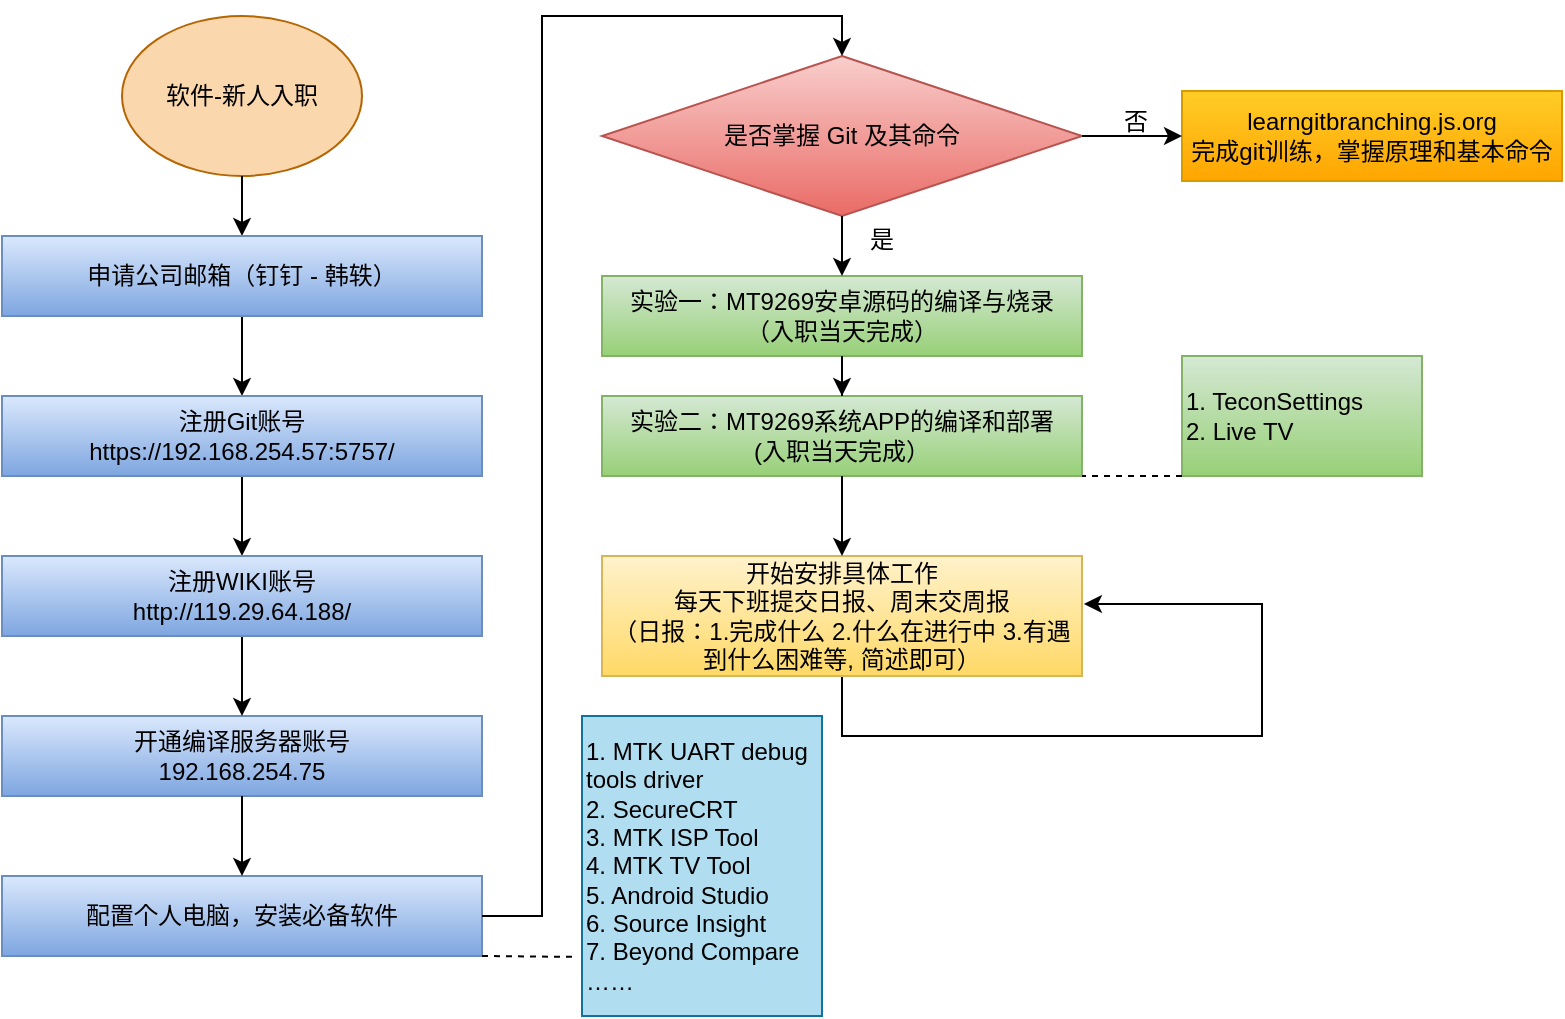 <mxfile version="20.1.2" type="github">
  <diagram id="5cb1daBF80GTj0REnkLk" name="第 1 页">
    <mxGraphModel dx="1038" dy="634" grid="0" gridSize="10" guides="1" tooltips="1" connect="1" arrows="1" fold="1" page="1" pageScale="1" pageWidth="827" pageHeight="1169" math="0" shadow="0">
      <root>
        <mxCell id="0" />
        <mxCell id="1" parent="0" />
        <mxCell id="D6tjtGbjB5FS4-WhxPt_-48" value="" style="group" vertex="1" connectable="0" parent="1">
          <mxGeometry x="19" y="10" width="780" height="500" as="geometry" />
        </mxCell>
        <mxCell id="D6tjtGbjB5FS4-WhxPt_-1" value="软件-新人入职" style="ellipse;whiteSpace=wrap;html=1;fillColor=#fad7ac;strokeColor=#b46504;" vertex="1" parent="D6tjtGbjB5FS4-WhxPt_-48">
          <mxGeometry x="60" width="120" height="80" as="geometry" />
        </mxCell>
        <mxCell id="D6tjtGbjB5FS4-WhxPt_-2" value="申请公司邮箱（钉钉 - 韩轶）" style="whiteSpace=wrap;html=1;" vertex="1" parent="D6tjtGbjB5FS4-WhxPt_-48">
          <mxGeometry y="110" width="240" height="40" as="geometry" />
        </mxCell>
        <mxCell id="D6tjtGbjB5FS4-WhxPt_-3" value="" style="edgeStyle=orthogonalEdgeStyle;rounded=0;orthogonalLoop=1;jettySize=auto;html=1;" edge="1" parent="D6tjtGbjB5FS4-WhxPt_-48" source="D6tjtGbjB5FS4-WhxPt_-1" target="D6tjtGbjB5FS4-WhxPt_-2">
          <mxGeometry relative="1" as="geometry" />
        </mxCell>
        <mxCell id="D6tjtGbjB5FS4-WhxPt_-4" value="注册Git账号&lt;br&gt;https://192.168.254.57:5757/" style="whiteSpace=wrap;html=1;" vertex="1" parent="D6tjtGbjB5FS4-WhxPt_-48">
          <mxGeometry y="190" width="240" height="40" as="geometry" />
        </mxCell>
        <mxCell id="D6tjtGbjB5FS4-WhxPt_-5" value="" style="edgeStyle=orthogonalEdgeStyle;rounded=0;orthogonalLoop=1;jettySize=auto;html=1;" edge="1" parent="D6tjtGbjB5FS4-WhxPt_-48" source="D6tjtGbjB5FS4-WhxPt_-2" target="D6tjtGbjB5FS4-WhxPt_-4">
          <mxGeometry relative="1" as="geometry" />
        </mxCell>
        <mxCell id="D6tjtGbjB5FS4-WhxPt_-6" value="注册WIKI账号&lt;br&gt;http://119.29.64.188/" style="whiteSpace=wrap;html=1;" vertex="1" parent="D6tjtGbjB5FS4-WhxPt_-48">
          <mxGeometry y="270" width="240" height="40" as="geometry" />
        </mxCell>
        <mxCell id="D6tjtGbjB5FS4-WhxPt_-7" value="" style="edgeStyle=orthogonalEdgeStyle;rounded=0;orthogonalLoop=1;jettySize=auto;html=1;" edge="1" parent="D6tjtGbjB5FS4-WhxPt_-48" source="D6tjtGbjB5FS4-WhxPt_-4" target="D6tjtGbjB5FS4-WhxPt_-6">
          <mxGeometry relative="1" as="geometry" />
        </mxCell>
        <mxCell id="D6tjtGbjB5FS4-WhxPt_-8" value="开通编译服务器账号&lt;br&gt;192.168.254.75" style="whiteSpace=wrap;html=1;fillColor=#dae8fc;gradientColor=#7ea6e0;strokeColor=#6c8ebf;" vertex="1" parent="D6tjtGbjB5FS4-WhxPt_-48">
          <mxGeometry y="350" width="240" height="40" as="geometry" />
        </mxCell>
        <mxCell id="D6tjtGbjB5FS4-WhxPt_-9" value="" style="edgeStyle=orthogonalEdgeStyle;rounded=0;orthogonalLoop=1;jettySize=auto;html=1;" edge="1" parent="D6tjtGbjB5FS4-WhxPt_-48" source="D6tjtGbjB5FS4-WhxPt_-6" target="D6tjtGbjB5FS4-WhxPt_-8">
          <mxGeometry relative="1" as="geometry" />
        </mxCell>
        <mxCell id="D6tjtGbjB5FS4-WhxPt_-10" value="配置个人电脑，安装必备软件" style="whiteSpace=wrap;html=1;fillColor=#dae8fc;gradientColor=#7ea6e0;strokeColor=#6c8ebf;" vertex="1" parent="D6tjtGbjB5FS4-WhxPt_-48">
          <mxGeometry y="430" width="240" height="40" as="geometry" />
        </mxCell>
        <mxCell id="D6tjtGbjB5FS4-WhxPt_-11" value="" style="edgeStyle=orthogonalEdgeStyle;rounded=0;orthogonalLoop=1;jettySize=auto;html=1;" edge="1" parent="D6tjtGbjB5FS4-WhxPt_-48" source="D6tjtGbjB5FS4-WhxPt_-8" target="D6tjtGbjB5FS4-WhxPt_-10">
          <mxGeometry relative="1" as="geometry" />
        </mxCell>
        <mxCell id="D6tjtGbjB5FS4-WhxPt_-12" value="1. MTK UART debug tools driver&lt;br&gt;2. SecureCRT&lt;br&gt;3. MTK ISP Tool&lt;br&gt;4. MTK TV Tool&lt;br&gt;5. Android Studio&lt;br&gt;6. Source Insight&lt;br&gt;7. Beyond Compare&lt;br&gt;……" style="whiteSpace=wrap;html=1;align=left;fillColor=#b1ddf0;strokeColor=#10739e;" vertex="1" parent="D6tjtGbjB5FS4-WhxPt_-48">
          <mxGeometry x="290" y="350" width="120" height="150" as="geometry" />
        </mxCell>
        <mxCell id="D6tjtGbjB5FS4-WhxPt_-16" value="是否掌握 Git 及其命令" style="rhombus;whiteSpace=wrap;html=1;fillColor=#f8cecc;gradientColor=#ea6b66;strokeColor=#b85450;" vertex="1" parent="D6tjtGbjB5FS4-WhxPt_-48">
          <mxGeometry x="300" y="20" width="240" height="80" as="geometry" />
        </mxCell>
        <mxCell id="D6tjtGbjB5FS4-WhxPt_-17" value="" style="edgeStyle=orthogonalEdgeStyle;rounded=0;orthogonalLoop=1;jettySize=auto;html=1;entryX=0.5;entryY=0;entryDx=0;entryDy=0;" edge="1" parent="D6tjtGbjB5FS4-WhxPt_-48" source="D6tjtGbjB5FS4-WhxPt_-10" target="D6tjtGbjB5FS4-WhxPt_-16">
          <mxGeometry relative="1" as="geometry">
            <mxPoint x="450" as="targetPoint" />
            <Array as="points">
              <mxPoint x="270" y="450" />
              <mxPoint x="270" />
              <mxPoint x="420" />
            </Array>
          </mxGeometry>
        </mxCell>
        <mxCell id="D6tjtGbjB5FS4-WhxPt_-20" value="learngitbranching.js.org&lt;br&gt;完成git训练，掌握原理和基本命令" style="whiteSpace=wrap;html=1;fillColor=#ffcd28;gradientColor=#ffa500;strokeColor=#d79b00;" vertex="1" parent="D6tjtGbjB5FS4-WhxPt_-48">
          <mxGeometry x="590" y="37.5" width="190" height="45" as="geometry" />
        </mxCell>
        <mxCell id="D6tjtGbjB5FS4-WhxPt_-21" value="" style="edgeStyle=orthogonalEdgeStyle;rounded=0;orthogonalLoop=1;jettySize=auto;html=1;" edge="1" parent="D6tjtGbjB5FS4-WhxPt_-48" source="D6tjtGbjB5FS4-WhxPt_-16" target="D6tjtGbjB5FS4-WhxPt_-20">
          <mxGeometry relative="1" as="geometry" />
        </mxCell>
        <mxCell id="D6tjtGbjB5FS4-WhxPt_-22" value="否" style="text;html=1;strokeColor=none;fillColor=none;align=center;verticalAlign=middle;whiteSpace=wrap;rounded=0;" vertex="1" parent="D6tjtGbjB5FS4-WhxPt_-48">
          <mxGeometry x="537" y="37.5" width="60" height="30" as="geometry" />
        </mxCell>
        <mxCell id="D6tjtGbjB5FS4-WhxPt_-23" value="实验一：MT9269安卓源码的编译与烧录&lt;br&gt;（入职当天完成）" style="whiteSpace=wrap;html=1;fillColor=#d5e8d4;gradientColor=#97d077;strokeColor=#82b366;" vertex="1" parent="D6tjtGbjB5FS4-WhxPt_-48">
          <mxGeometry x="300" y="130" width="240" height="40" as="geometry" />
        </mxCell>
        <mxCell id="D6tjtGbjB5FS4-WhxPt_-45" style="edgeStyle=orthogonalEdgeStyle;rounded=0;orthogonalLoop=1;jettySize=auto;html=1;exitX=0.5;exitY=1;exitDx=0;exitDy=0;entryX=0.5;entryY=0;entryDx=0;entryDy=0;" edge="1" parent="D6tjtGbjB5FS4-WhxPt_-48" source="D6tjtGbjB5FS4-WhxPt_-16" target="D6tjtGbjB5FS4-WhxPt_-23">
          <mxGeometry relative="1" as="geometry" />
        </mxCell>
        <mxCell id="D6tjtGbjB5FS4-WhxPt_-26" value="实验二：MT9269系统APP的编译和部署&lt;br&gt;(入职当天完成）" style="whiteSpace=wrap;html=1;fillColor=#d5e8d4;gradientColor=#97d077;strokeColor=#82b366;" vertex="1" parent="D6tjtGbjB5FS4-WhxPt_-48">
          <mxGeometry x="300" y="190" width="240" height="40" as="geometry" />
        </mxCell>
        <mxCell id="D6tjtGbjB5FS4-WhxPt_-27" value="" style="edgeStyle=orthogonalEdgeStyle;rounded=0;orthogonalLoop=1;jettySize=auto;html=1;" edge="1" parent="D6tjtGbjB5FS4-WhxPt_-48" source="D6tjtGbjB5FS4-WhxPt_-23" target="D6tjtGbjB5FS4-WhxPt_-26">
          <mxGeometry relative="1" as="geometry" />
        </mxCell>
        <mxCell id="D6tjtGbjB5FS4-WhxPt_-32" style="edgeStyle=orthogonalEdgeStyle;rounded=0;orthogonalLoop=1;jettySize=auto;html=1;entryX=1.004;entryY=0.4;entryDx=0;entryDy=0;entryPerimeter=0;" edge="1" parent="D6tjtGbjB5FS4-WhxPt_-48" source="D6tjtGbjB5FS4-WhxPt_-28" target="D6tjtGbjB5FS4-WhxPt_-28">
          <mxGeometry relative="1" as="geometry">
            <mxPoint x="630" y="310" as="targetPoint" />
            <Array as="points">
              <mxPoint x="420" y="360" />
              <mxPoint x="630" y="360" />
              <mxPoint x="630" y="294" />
            </Array>
          </mxGeometry>
        </mxCell>
        <mxCell id="D6tjtGbjB5FS4-WhxPt_-28" value="开始安排具体工作&lt;br&gt;每天下班提交日报、周末交周报&lt;br&gt;（日报：1.完成什么 2.什么在进行中 3.有遇到什么困难等, 简述即可）" style="whiteSpace=wrap;html=1;fillColor=#fff2cc;gradientColor=#ffd966;strokeColor=#d6b656;" vertex="1" parent="D6tjtGbjB5FS4-WhxPt_-48">
          <mxGeometry x="300" y="270" width="240" height="60" as="geometry" />
        </mxCell>
        <mxCell id="D6tjtGbjB5FS4-WhxPt_-33" value="申请公司邮箱（钉钉 - 韩轶）" style="whiteSpace=wrap;html=1;" vertex="1" parent="D6tjtGbjB5FS4-WhxPt_-48">
          <mxGeometry y="110" width="240" height="40" as="geometry" />
        </mxCell>
        <mxCell id="D6tjtGbjB5FS4-WhxPt_-34" value="注册Git账号&lt;br&gt;https://192.168.254.57:5757/" style="whiteSpace=wrap;html=1;" vertex="1" parent="D6tjtGbjB5FS4-WhxPt_-48">
          <mxGeometry y="190" width="240" height="40" as="geometry" />
        </mxCell>
        <mxCell id="D6tjtGbjB5FS4-WhxPt_-35" value="注册WIKI账号&lt;br&gt;http://119.29.64.188/" style="whiteSpace=wrap;html=1;" vertex="1" parent="D6tjtGbjB5FS4-WhxPt_-48">
          <mxGeometry y="270" width="240" height="40" as="geometry" />
        </mxCell>
        <mxCell id="D6tjtGbjB5FS4-WhxPt_-36" value="申请公司邮箱（钉钉 - 韩轶）" style="whiteSpace=wrap;html=1;fillColor=#dae8fc;gradientColor=#7ea6e0;strokeColor=#6c8ebf;" vertex="1" parent="D6tjtGbjB5FS4-WhxPt_-48">
          <mxGeometry y="110" width="240" height="40" as="geometry" />
        </mxCell>
        <mxCell id="D6tjtGbjB5FS4-WhxPt_-37" value="注册Git账号&lt;br&gt;https://192.168.254.57:5757/" style="whiteSpace=wrap;html=1;fillColor=#dae8fc;gradientColor=#7ea6e0;strokeColor=#6c8ebf;" vertex="1" parent="D6tjtGbjB5FS4-WhxPt_-48">
          <mxGeometry y="190" width="240" height="40" as="geometry" />
        </mxCell>
        <mxCell id="D6tjtGbjB5FS4-WhxPt_-38" value="注册WIKI账号&lt;br&gt;http://119.29.64.188/" style="whiteSpace=wrap;html=1;fillColor=#dae8fc;gradientColor=#7ea6e0;strokeColor=#6c8ebf;" vertex="1" parent="D6tjtGbjB5FS4-WhxPt_-48">
          <mxGeometry y="270" width="240" height="40" as="geometry" />
        </mxCell>
        <mxCell id="D6tjtGbjB5FS4-WhxPt_-40" value="1. TeconSettings&lt;br&gt;2. Live TV" style="whiteSpace=wrap;html=1;fillColor=#d5e8d4;strokeColor=#82b366;gradientColor=#97d077;align=left;" vertex="1" parent="D6tjtGbjB5FS4-WhxPt_-48">
          <mxGeometry x="590" y="170" width="120" height="60" as="geometry" />
        </mxCell>
        <mxCell id="D6tjtGbjB5FS4-WhxPt_-43" value="" style="endArrow=none;dashed=1;html=1;rounded=0;entryX=1;entryY=1;entryDx=0;entryDy=0;exitX=0;exitY=1;exitDx=0;exitDy=0;" edge="1" parent="D6tjtGbjB5FS4-WhxPt_-48" source="D6tjtGbjB5FS4-WhxPt_-40" target="D6tjtGbjB5FS4-WhxPt_-26">
          <mxGeometry width="50" height="50" relative="1" as="geometry">
            <mxPoint x="820" y="260" as="sourcePoint" />
            <mxPoint x="870" y="210" as="targetPoint" />
          </mxGeometry>
        </mxCell>
        <mxCell id="D6tjtGbjB5FS4-WhxPt_-29" value="" style="edgeStyle=orthogonalEdgeStyle;rounded=0;orthogonalLoop=1;jettySize=auto;html=1;" edge="1" parent="D6tjtGbjB5FS4-WhxPt_-48" source="D6tjtGbjB5FS4-WhxPt_-26" target="D6tjtGbjB5FS4-WhxPt_-28">
          <mxGeometry relative="1" as="geometry" />
        </mxCell>
        <mxCell id="D6tjtGbjB5FS4-WhxPt_-47" value="" style="endArrow=none;dashed=1;html=1;rounded=0;exitX=1;exitY=1;exitDx=0;exitDy=0;entryX=-0.021;entryY=0.803;entryDx=0;entryDy=0;entryPerimeter=0;" edge="1" parent="D6tjtGbjB5FS4-WhxPt_-48" source="D6tjtGbjB5FS4-WhxPt_-10" target="D6tjtGbjB5FS4-WhxPt_-12">
          <mxGeometry width="50" height="50" relative="1" as="geometry">
            <mxPoint x="350" y="310" as="sourcePoint" />
            <mxPoint x="400" y="260" as="targetPoint" />
          </mxGeometry>
        </mxCell>
        <mxCell id="D6tjtGbjB5FS4-WhxPt_-83" value="是" style="text;html=1;strokeColor=none;fillColor=none;align=center;verticalAlign=middle;whiteSpace=wrap;rounded=0;" vertex="1" parent="D6tjtGbjB5FS4-WhxPt_-48">
          <mxGeometry x="410" y="97" width="60" height="30" as="geometry" />
        </mxCell>
      </root>
    </mxGraphModel>
  </diagram>
</mxfile>

